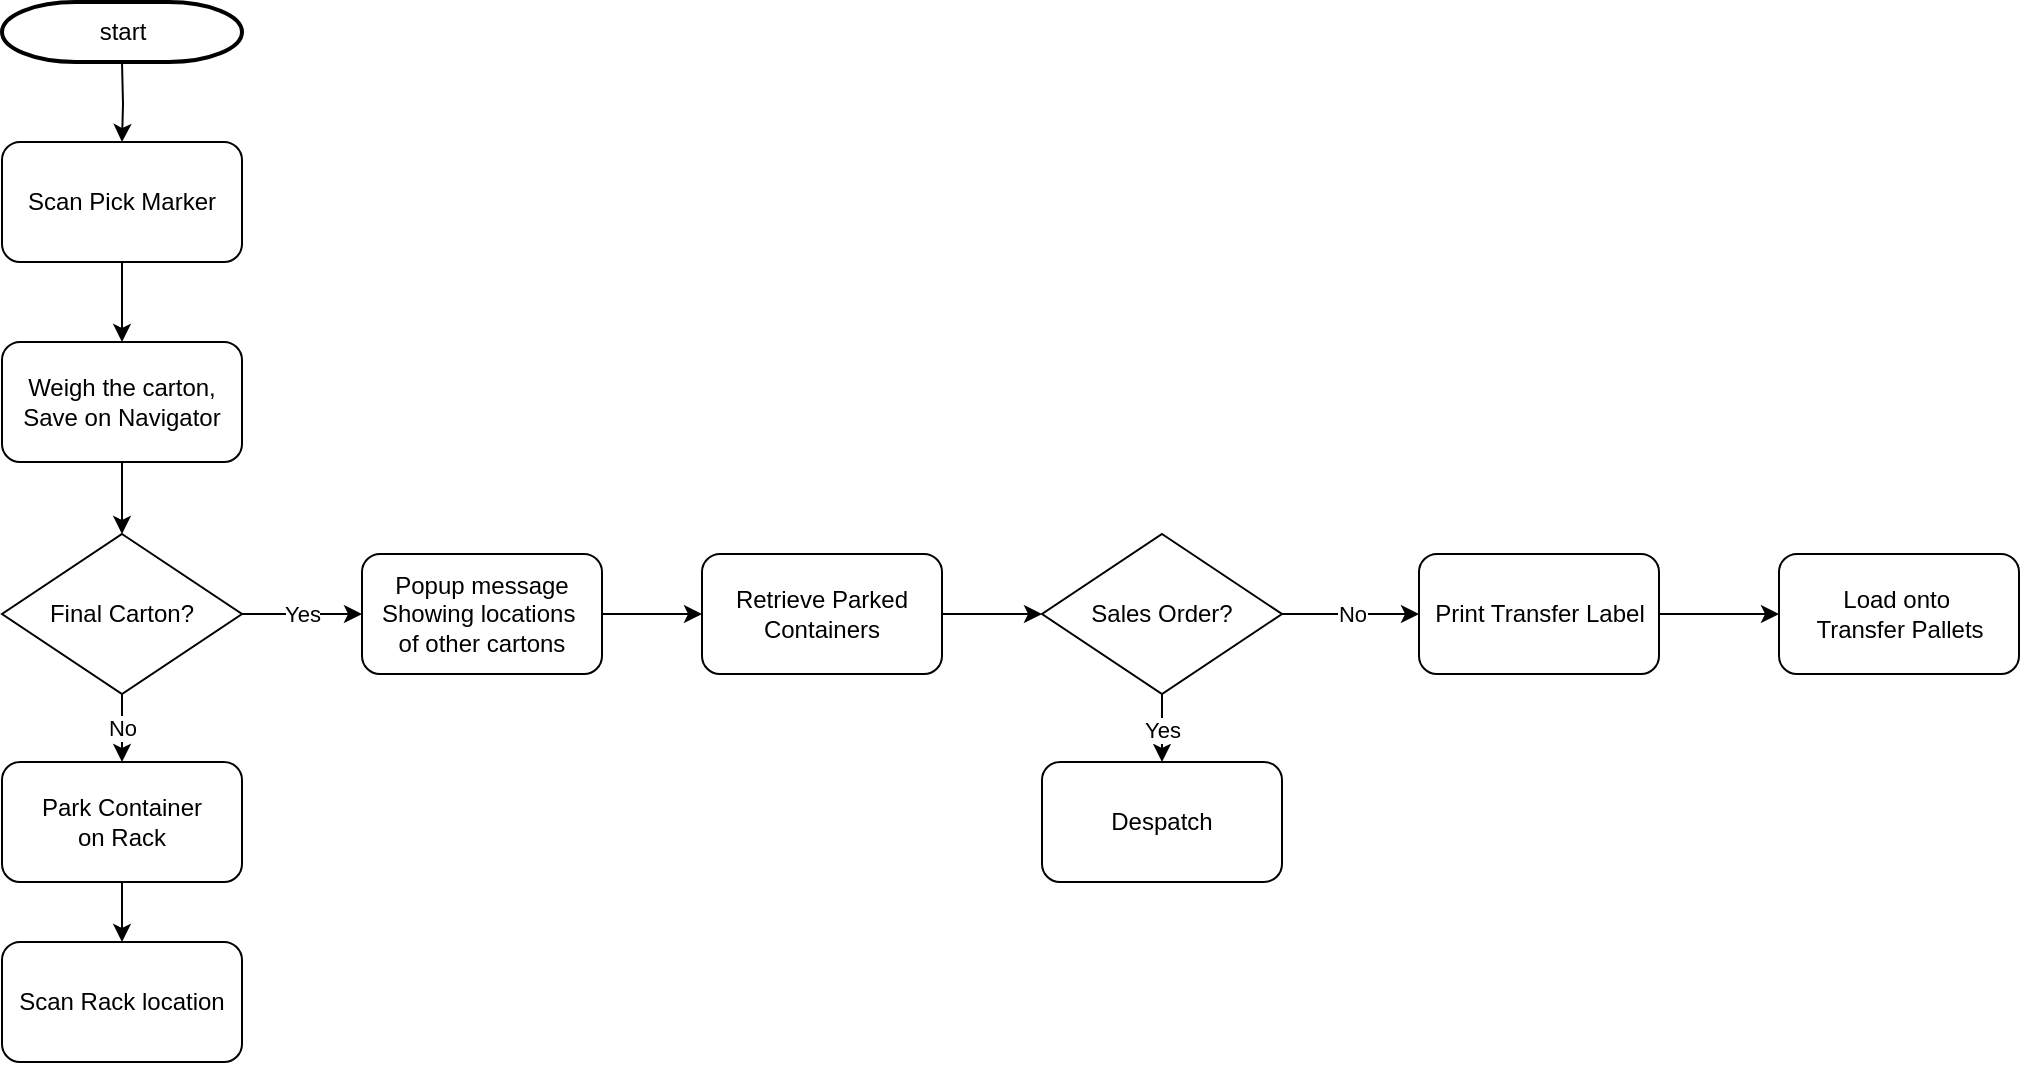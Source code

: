 <mxfile version="25.0.3">
  <diagram id="6a731a19-8d31-9384-78a2-239565b7b9f0" name="Page-1">
    <mxGraphModel dx="2074" dy="1132" grid="1" gridSize="10" guides="1" tooltips="1" connect="1" arrows="1" fold="1" page="1" pageScale="1" pageWidth="1169" pageHeight="827" background="none" math="0" shadow="0">
      <root>
        <mxCell id="0" />
        <mxCell id="1" parent="0" />
        <mxCell id="2" value="start" style="shape=mxgraph.flowchart.terminator;strokeWidth=2;gradientColor=none;gradientDirection=north;fontStyle=0;html=1;" parent="1" vertex="1">
          <mxGeometry x="110" y="60" width="120" height="30" as="geometry" />
        </mxCell>
        <mxCell id="IlHMZtGNVjniCkJJhIyE-17" value="" style="edgeStyle=orthogonalEdgeStyle;rounded=0;orthogonalLoop=1;jettySize=auto;html=1;" parent="1" target="IlHMZtGNVjniCkJJhIyE-2" edge="1">
          <mxGeometry relative="1" as="geometry">
            <mxPoint x="170" y="90" as="sourcePoint" />
          </mxGeometry>
        </mxCell>
        <mxCell id="BEm4GYZW_KskeXJrbdOM-3" value="" style="edgeStyle=orthogonalEdgeStyle;rounded=0;orthogonalLoop=1;jettySize=auto;html=1;" parent="1" source="IlHMZtGNVjniCkJJhIyE-2" target="BEm4GYZW_KskeXJrbdOM-2" edge="1">
          <mxGeometry relative="1" as="geometry" />
        </mxCell>
        <mxCell id="IlHMZtGNVjniCkJJhIyE-2" value="&lt;span style=&quot;text-wrap-mode: nowrap;&quot;&gt;Scan Pick Marker&lt;/span&gt;" style="rounded=1;whiteSpace=wrap;html=1;" parent="1" vertex="1">
          <mxGeometry x="110" y="130" width="120" height="60" as="geometry" />
        </mxCell>
        <mxCell id="IlHMZtGNVjniCkJJhIyE-19" value="No" style="edgeStyle=orthogonalEdgeStyle;rounded=0;orthogonalLoop=1;jettySize=auto;html=1;" parent="1" source="IlHMZtGNVjniCkJJhIyE-3" target="IlHMZtGNVjniCkJJhIyE-9" edge="1">
          <mxGeometry relative="1" as="geometry" />
        </mxCell>
        <mxCell id="BEm4GYZW_KskeXJrbdOM-5" value="Yes" style="edgeStyle=orthogonalEdgeStyle;rounded=0;orthogonalLoop=1;jettySize=auto;html=1;" parent="1" source="IlHMZtGNVjniCkJJhIyE-3" target="IlHMZtGNVjniCkJJhIyE-8" edge="1">
          <mxGeometry relative="1" as="geometry" />
        </mxCell>
        <mxCell id="IlHMZtGNVjniCkJJhIyE-3" value="Final Carton?" style="rhombus;whiteSpace=wrap;html=1;" parent="1" vertex="1">
          <mxGeometry x="110" y="326" width="120" height="80" as="geometry" />
        </mxCell>
        <mxCell id="IlHMZtGNVjniCkJJhIyE-6" value="&lt;span style=&quot;text-wrap-mode: nowrap;&quot;&gt;Despatch&lt;/span&gt;" style="rounded=1;whiteSpace=wrap;html=1;" parent="1" vertex="1">
          <mxGeometry x="630" y="440" width="120" height="60" as="geometry" />
        </mxCell>
        <mxCell id="IlHMZtGNVjniCkJJhIyE-25" value="No" style="edgeStyle=orthogonalEdgeStyle;rounded=0;orthogonalLoop=1;jettySize=auto;html=1;" parent="1" source="IlHMZtGNVjniCkJJhIyE-7" target="IlHMZtGNVjniCkJJhIyE-11" edge="1">
          <mxGeometry relative="1" as="geometry" />
        </mxCell>
        <mxCell id="BEm4GYZW_KskeXJrbdOM-9" value="Yes" style="edgeStyle=orthogonalEdgeStyle;rounded=0;orthogonalLoop=1;jettySize=auto;html=1;" parent="1" source="IlHMZtGNVjniCkJJhIyE-7" edge="1">
          <mxGeometry relative="1" as="geometry">
            <mxPoint x="690" y="440" as="targetPoint" />
          </mxGeometry>
        </mxCell>
        <mxCell id="IlHMZtGNVjniCkJJhIyE-7" value="Sales Order?" style="rhombus;whiteSpace=wrap;html=1;" parent="1" vertex="1">
          <mxGeometry x="630" y="326" width="120" height="80" as="geometry" />
        </mxCell>
        <mxCell id="BEm4GYZW_KskeXJrbdOM-6" value="" style="edgeStyle=orthogonalEdgeStyle;rounded=0;orthogonalLoop=1;jettySize=auto;html=1;" parent="1" source="tfSkVG_J4HKu-Fl51bHs-2" target="IlHMZtGNVjniCkJJhIyE-7" edge="1">
          <mxGeometry relative="1" as="geometry" />
        </mxCell>
        <mxCell id="IlHMZtGNVjniCkJJhIyE-8" value="&lt;span style=&quot;text-wrap-mode: nowrap;&quot;&gt;Popup message&lt;/span&gt;&lt;div&gt;&lt;span style=&quot;text-wrap-mode: nowrap;&quot;&gt;Showing locations&amp;nbsp;&lt;/span&gt;&lt;/div&gt;&lt;div&gt;&lt;span style=&quot;text-wrap-mode: nowrap;&quot;&gt;of other cartons&lt;/span&gt;&lt;/div&gt;" style="rounded=1;whiteSpace=wrap;html=1;" parent="1" vertex="1">
          <mxGeometry x="290" y="336" width="120" height="60" as="geometry" />
        </mxCell>
        <mxCell id="IlHMZtGNVjniCkJJhIyE-21" value="" style="edgeStyle=orthogonalEdgeStyle;rounded=0;orthogonalLoop=1;jettySize=auto;html=1;" parent="1" source="IlHMZtGNVjniCkJJhIyE-9" target="IlHMZtGNVjniCkJJhIyE-10" edge="1">
          <mxGeometry relative="1" as="geometry" />
        </mxCell>
        <mxCell id="IlHMZtGNVjniCkJJhIyE-9" value="&lt;span style=&quot;text-wrap-mode: nowrap;&quot;&gt;Park Container&lt;/span&gt;&lt;div&gt;&lt;span style=&quot;text-wrap-mode: nowrap;&quot;&gt;on Rack&lt;/span&gt;&lt;/div&gt;" style="rounded=1;whiteSpace=wrap;html=1;" parent="1" vertex="1">
          <mxGeometry x="110" y="440" width="120" height="60" as="geometry" />
        </mxCell>
        <mxCell id="IlHMZtGNVjniCkJJhIyE-10" value="&lt;span style=&quot;text-wrap-mode: nowrap;&quot;&gt;Scan Rack location&lt;/span&gt;" style="rounded=1;whiteSpace=wrap;html=1;" parent="1" vertex="1">
          <mxGeometry x="110" y="530" width="120" height="60" as="geometry" />
        </mxCell>
        <mxCell id="IlHMZtGNVjniCkJJhIyE-26" value="" style="edgeStyle=orthogonalEdgeStyle;rounded=0;orthogonalLoop=1;jettySize=auto;html=1;" parent="1" source="IlHMZtGNVjniCkJJhIyE-11" target="IlHMZtGNVjniCkJJhIyE-13" edge="1">
          <mxGeometry relative="1" as="geometry" />
        </mxCell>
        <mxCell id="IlHMZtGNVjniCkJJhIyE-11" value="&lt;span style=&quot;text-wrap-mode: nowrap;&quot;&gt;Print Transfer Label&lt;/span&gt;" style="rounded=1;whiteSpace=wrap;html=1;" parent="1" vertex="1">
          <mxGeometry x="818.5" y="336" width="120" height="60" as="geometry" />
        </mxCell>
        <mxCell id="IlHMZtGNVjniCkJJhIyE-13" value="&lt;span style=&quot;text-wrap-mode: nowrap;&quot;&gt;Load onto&amp;nbsp;&lt;/span&gt;&lt;div&gt;&lt;span style=&quot;text-wrap-mode: nowrap;&quot;&gt;Transfer Pallets&lt;/span&gt;&lt;/div&gt;" style="rounded=1;whiteSpace=wrap;html=1;" parent="1" vertex="1">
          <mxGeometry x="998.5" y="336" width="120" height="60" as="geometry" />
        </mxCell>
        <mxCell id="BEm4GYZW_KskeXJrbdOM-4" value="" style="edgeStyle=orthogonalEdgeStyle;rounded=0;orthogonalLoop=1;jettySize=auto;html=1;" parent="1" source="BEm4GYZW_KskeXJrbdOM-2" target="IlHMZtGNVjniCkJJhIyE-3" edge="1">
          <mxGeometry relative="1" as="geometry" />
        </mxCell>
        <mxCell id="BEm4GYZW_KskeXJrbdOM-2" value="&lt;span style=&quot;text-wrap-mode: nowrap;&quot;&gt;Weigh the carton,&lt;/span&gt;&lt;div&gt;&lt;span style=&quot;text-wrap-mode: nowrap;&quot;&gt;Save on Navigator&lt;/span&gt;&lt;/div&gt;" style="rounded=1;whiteSpace=wrap;html=1;" parent="1" vertex="1">
          <mxGeometry x="110" y="230" width="120" height="60" as="geometry" />
        </mxCell>
        <mxCell id="tfSkVG_J4HKu-Fl51bHs-3" value="" style="edgeStyle=orthogonalEdgeStyle;rounded=0;orthogonalLoop=1;jettySize=auto;html=1;" parent="1" source="IlHMZtGNVjniCkJJhIyE-8" target="tfSkVG_J4HKu-Fl51bHs-2" edge="1">
          <mxGeometry relative="1" as="geometry">
            <mxPoint x="410" y="366" as="sourcePoint" />
            <mxPoint x="630" y="366" as="targetPoint" />
          </mxGeometry>
        </mxCell>
        <mxCell id="tfSkVG_J4HKu-Fl51bHs-2" value="&lt;span style=&quot;text-wrap-mode: nowrap;&quot;&gt;Retrieve Parked&lt;/span&gt;&lt;div&gt;&lt;span style=&quot;text-wrap-mode: nowrap;&quot;&gt;Containers&lt;/span&gt;&lt;/div&gt;" style="rounded=1;whiteSpace=wrap;html=1;" parent="1" vertex="1">
          <mxGeometry x="460" y="336" width="120" height="60" as="geometry" />
        </mxCell>
      </root>
    </mxGraphModel>
  </diagram>
</mxfile>
